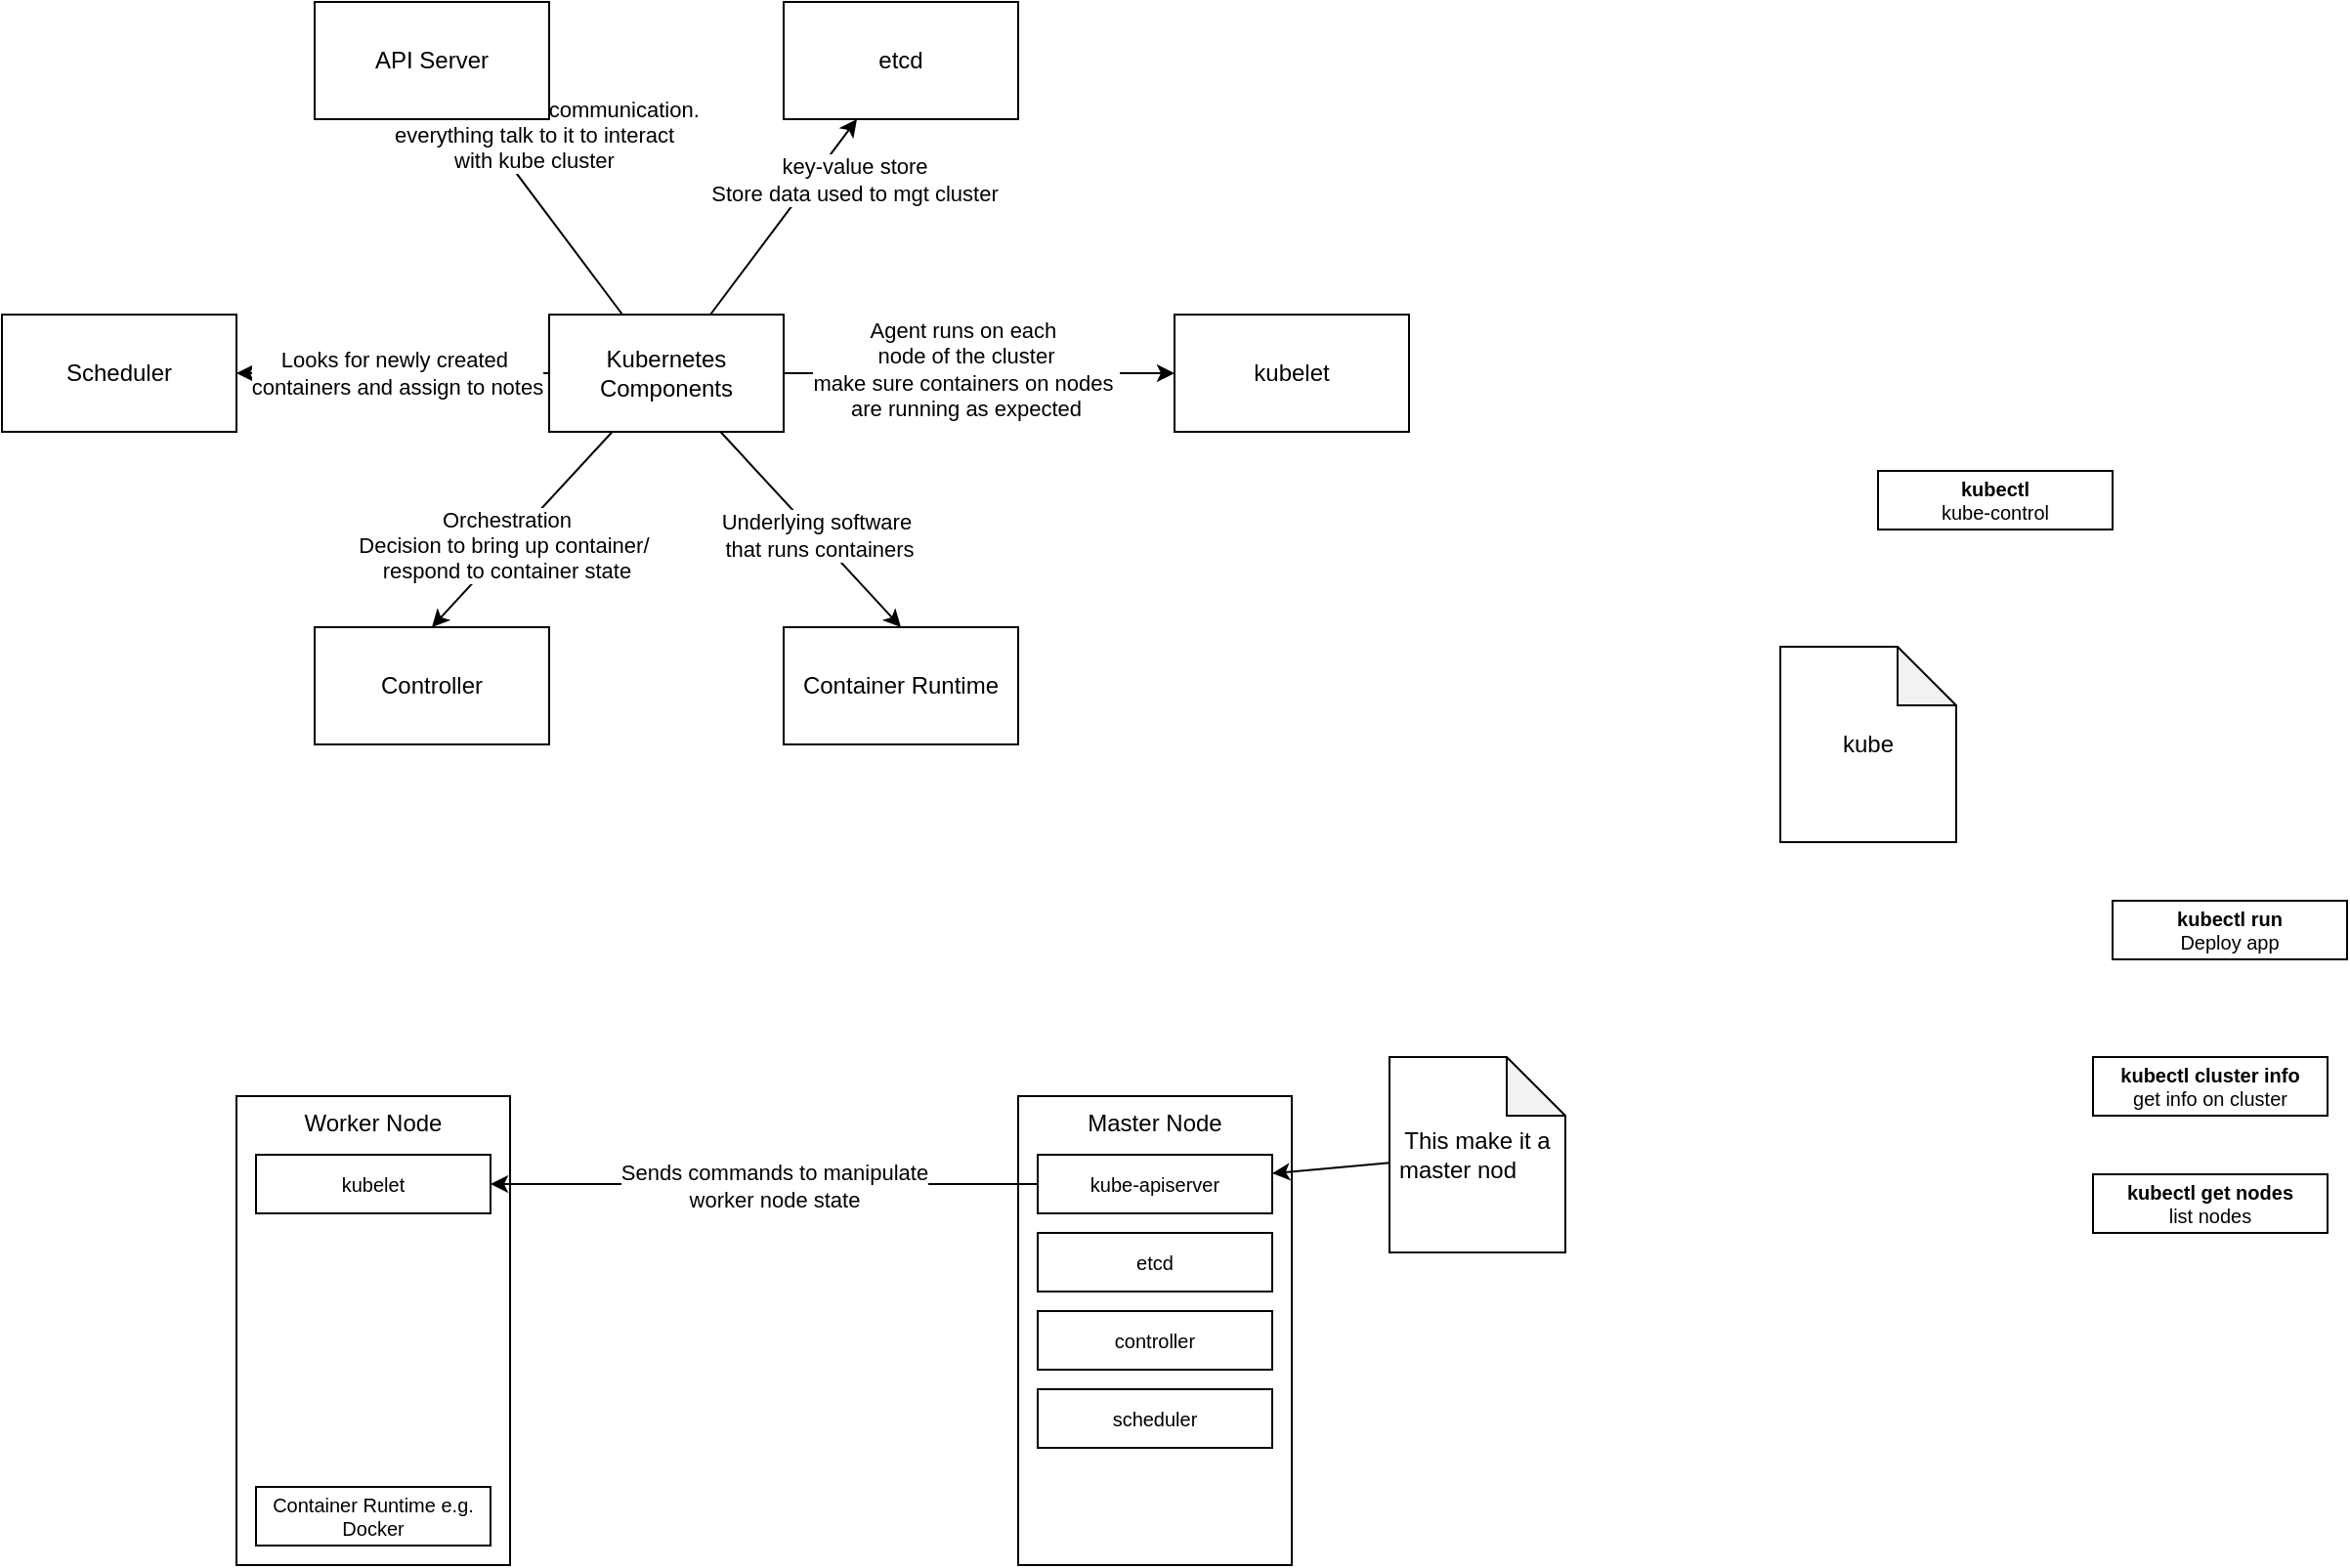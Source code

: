<mxfile version="24.2.7" type="github">
  <diagram name="Page-1" id="zy53SV4MM4HQcxOWOFIB">
    <mxGraphModel dx="696" dy="1093" grid="1" gridSize="10" guides="1" tooltips="1" connect="1" arrows="1" fold="1" page="1" pageScale="1" pageWidth="827" pageHeight="1169" math="0" shadow="0">
      <root>
        <mxCell id="0" />
        <mxCell id="1" parent="0" />
        <mxCell id="Fg91I0AFiqTMSci7lzFo-8" style="edgeStyle=none;rounded=0;orthogonalLoop=1;jettySize=auto;html=1;" edge="1" parent="1" source="Fg91I0AFiqTMSci7lzFo-1" target="Fg91I0AFiqTMSci7lzFo-2">
          <mxGeometry relative="1" as="geometry" />
        </mxCell>
        <mxCell id="Fg91I0AFiqTMSci7lzFo-10" value="Frontend for Kube communication.&lt;div&gt;everything talk to it to interact&lt;/div&gt;&lt;div&gt;with kube cluster&lt;/div&gt;" style="edgeLabel;html=1;align=center;verticalAlign=middle;resizable=0;points=[];" vertex="1" connectable="0" parent="Fg91I0AFiqTMSci7lzFo-8">
          <mxGeometry x="0.22" y="-1" relative="1" as="geometry">
            <mxPoint x="-1" y="-30" as="offset" />
          </mxGeometry>
        </mxCell>
        <mxCell id="Fg91I0AFiqTMSci7lzFo-11" style="edgeStyle=none;rounded=0;orthogonalLoop=1;jettySize=auto;html=1;" edge="1" parent="1" source="Fg91I0AFiqTMSci7lzFo-1" target="Fg91I0AFiqTMSci7lzFo-3">
          <mxGeometry relative="1" as="geometry" />
        </mxCell>
        <mxCell id="Fg91I0AFiqTMSci7lzFo-13" value="key-value store&lt;div&gt;Store data used to mgt cluster&lt;/div&gt;" style="edgeLabel;html=1;align=center;verticalAlign=middle;resizable=0;points=[];" vertex="1" connectable="0" parent="Fg91I0AFiqTMSci7lzFo-11">
          <mxGeometry x="-0.168" y="3" relative="1" as="geometry">
            <mxPoint x="44" y="-26" as="offset" />
          </mxGeometry>
        </mxCell>
        <mxCell id="Fg91I0AFiqTMSci7lzFo-12" style="edgeStyle=none;rounded=0;orthogonalLoop=1;jettySize=auto;html=1;" edge="1" parent="1" source="Fg91I0AFiqTMSci7lzFo-1" target="Fg91I0AFiqTMSci7lzFo-4">
          <mxGeometry relative="1" as="geometry" />
        </mxCell>
        <mxCell id="Fg91I0AFiqTMSci7lzFo-21" value="Agent runs on each&amp;nbsp;&lt;div&gt;node of the cluster&lt;/div&gt;&lt;div&gt;make sure containers on nodes&amp;nbsp;&lt;/div&gt;&lt;div&gt;are running as expected&lt;/div&gt;" style="edgeLabel;html=1;align=center;verticalAlign=middle;resizable=0;points=[];" vertex="1" connectable="0" parent="Fg91I0AFiqTMSci7lzFo-12">
          <mxGeometry x="-0.075" y="2" relative="1" as="geometry">
            <mxPoint as="offset" />
          </mxGeometry>
        </mxCell>
        <mxCell id="Fg91I0AFiqTMSci7lzFo-14" style="edgeStyle=none;rounded=0;orthogonalLoop=1;jettySize=auto;html=1;" edge="1" parent="1" source="Fg91I0AFiqTMSci7lzFo-1" target="Fg91I0AFiqTMSci7lzFo-7">
          <mxGeometry relative="1" as="geometry" />
        </mxCell>
        <mxCell id="Fg91I0AFiqTMSci7lzFo-15" value="Looks for newly created&amp;nbsp;&lt;div&gt;containers and assign to notes&lt;/div&gt;" style="edgeLabel;html=1;align=center;verticalAlign=middle;resizable=0;points=[];" vertex="1" connectable="0" parent="Fg91I0AFiqTMSci7lzFo-14">
          <mxGeometry x="-0.023" relative="1" as="geometry">
            <mxPoint as="offset" />
          </mxGeometry>
        </mxCell>
        <mxCell id="Fg91I0AFiqTMSci7lzFo-16" style="edgeStyle=none;rounded=0;orthogonalLoop=1;jettySize=auto;html=1;entryX=0.5;entryY=0;entryDx=0;entryDy=0;" edge="1" parent="1" source="Fg91I0AFiqTMSci7lzFo-1" target="Fg91I0AFiqTMSci7lzFo-6">
          <mxGeometry relative="1" as="geometry" />
        </mxCell>
        <mxCell id="Fg91I0AFiqTMSci7lzFo-17" value="Orchestration&lt;div&gt;Decision to bring up container/&amp;nbsp;&lt;/div&gt;&lt;div&gt;respond to container state&lt;/div&gt;" style="edgeLabel;html=1;align=center;verticalAlign=middle;resizable=0;points=[];" vertex="1" connectable="0" parent="Fg91I0AFiqTMSci7lzFo-16">
          <mxGeometry x="0.16" y="-1" relative="1" as="geometry">
            <mxPoint as="offset" />
          </mxGeometry>
        </mxCell>
        <mxCell id="Fg91I0AFiqTMSci7lzFo-18" style="edgeStyle=none;rounded=0;orthogonalLoop=1;jettySize=auto;html=1;entryX=0.5;entryY=0;entryDx=0;entryDy=0;" edge="1" parent="1" source="Fg91I0AFiqTMSci7lzFo-1" target="Fg91I0AFiqTMSci7lzFo-5">
          <mxGeometry relative="1" as="geometry" />
        </mxCell>
        <mxCell id="Fg91I0AFiqTMSci7lzFo-19" value="Underlying software&amp;nbsp;&lt;div&gt;that runs containers&lt;/div&gt;" style="edgeLabel;html=1;align=center;verticalAlign=middle;resizable=0;points=[];" vertex="1" connectable="0" parent="Fg91I0AFiqTMSci7lzFo-18">
          <mxGeometry x="0.063" y="1" relative="1" as="geometry">
            <mxPoint as="offset" />
          </mxGeometry>
        </mxCell>
        <mxCell id="Fg91I0AFiqTMSci7lzFo-1" value="Kubernetes&lt;div&gt;Components&lt;/div&gt;" style="rounded=0;whiteSpace=wrap;html=1;" vertex="1" parent="1">
          <mxGeometry x="320" y="520" width="120" height="60" as="geometry" />
        </mxCell>
        <mxCell id="Fg91I0AFiqTMSci7lzFo-2" value="API Server" style="rounded=0;whiteSpace=wrap;html=1;" vertex="1" parent="1">
          <mxGeometry x="200" y="360" width="120" height="60" as="geometry" />
        </mxCell>
        <mxCell id="Fg91I0AFiqTMSci7lzFo-3" value="etcd" style="rounded=0;whiteSpace=wrap;html=1;" vertex="1" parent="1">
          <mxGeometry x="440" y="360" width="120" height="60" as="geometry" />
        </mxCell>
        <mxCell id="Fg91I0AFiqTMSci7lzFo-4" value="kubelet" style="rounded=0;whiteSpace=wrap;html=1;" vertex="1" parent="1">
          <mxGeometry x="640" y="520" width="120" height="60" as="geometry" />
        </mxCell>
        <mxCell id="Fg91I0AFiqTMSci7lzFo-5" value="Container Runtime" style="rounded=0;whiteSpace=wrap;html=1;" vertex="1" parent="1">
          <mxGeometry x="440" y="680" width="120" height="60" as="geometry" />
        </mxCell>
        <mxCell id="Fg91I0AFiqTMSci7lzFo-6" value="Controller" style="rounded=0;whiteSpace=wrap;html=1;" vertex="1" parent="1">
          <mxGeometry x="200" y="680" width="120" height="60" as="geometry" />
        </mxCell>
        <mxCell id="Fg91I0AFiqTMSci7lzFo-7" value="Scheduler" style="rounded=0;whiteSpace=wrap;html=1;" vertex="1" parent="1">
          <mxGeometry x="40" y="520" width="120" height="60" as="geometry" />
        </mxCell>
        <mxCell id="Fg91I0AFiqTMSci7lzFo-22" value="Worker Node" style="rounded=0;whiteSpace=wrap;html=1;verticalAlign=top;" vertex="1" parent="1">
          <mxGeometry x="160" y="920" width="140" height="240" as="geometry" />
        </mxCell>
        <mxCell id="Fg91I0AFiqTMSci7lzFo-24" value="Container Runtime e.g. Docker" style="rounded=0;whiteSpace=wrap;html=1;fontSize=10;" vertex="1" parent="1">
          <mxGeometry x="170" y="1120" width="120" height="30" as="geometry" />
        </mxCell>
        <mxCell id="Fg91I0AFiqTMSci7lzFo-26" value="Master Node" style="rounded=0;whiteSpace=wrap;html=1;verticalAlign=top;" vertex="1" parent="1">
          <mxGeometry x="560" y="920" width="140" height="240" as="geometry" />
        </mxCell>
        <mxCell id="Fg91I0AFiqTMSci7lzFo-31" value="" style="edgeStyle=none;rounded=0;orthogonalLoop=1;jettySize=auto;html=1;" edge="1" parent="1" source="Fg91I0AFiqTMSci7lzFo-27" target="Fg91I0AFiqTMSci7lzFo-30">
          <mxGeometry relative="1" as="geometry" />
        </mxCell>
        <mxCell id="Fg91I0AFiqTMSci7lzFo-32" value="Sends commands to manipulate&lt;div&gt;worker node state&lt;/div&gt;" style="edgeLabel;html=1;align=center;verticalAlign=middle;resizable=0;points=[];" vertex="1" connectable="0" parent="Fg91I0AFiqTMSci7lzFo-31">
          <mxGeometry x="-0.035" y="1" relative="1" as="geometry">
            <mxPoint as="offset" />
          </mxGeometry>
        </mxCell>
        <mxCell id="Fg91I0AFiqTMSci7lzFo-27" value="kube-apiserver" style="rounded=0;whiteSpace=wrap;html=1;fontSize=10;" vertex="1" parent="1">
          <mxGeometry x="570" y="950" width="120" height="30" as="geometry" />
        </mxCell>
        <mxCell id="Fg91I0AFiqTMSci7lzFo-29" value="" style="edgeStyle=none;rounded=0;orthogonalLoop=1;jettySize=auto;html=1;" edge="1" parent="1" source="Fg91I0AFiqTMSci7lzFo-28" target="Fg91I0AFiqTMSci7lzFo-27">
          <mxGeometry relative="1" as="geometry" />
        </mxCell>
        <mxCell id="Fg91I0AFiqTMSci7lzFo-28" value="This make it a master nod&lt;span style=&quot;white-space: pre;&quot;&gt;&#x9;&lt;/span&gt;" style="shape=note;whiteSpace=wrap;html=1;backgroundOutline=1;darkOpacity=0.05;" vertex="1" parent="1">
          <mxGeometry x="750" y="900" width="90" height="100" as="geometry" />
        </mxCell>
        <mxCell id="Fg91I0AFiqTMSci7lzFo-30" value="kubelet" style="rounded=0;whiteSpace=wrap;html=1;fontSize=10;" vertex="1" parent="1">
          <mxGeometry x="170" y="950" width="120" height="30" as="geometry" />
        </mxCell>
        <mxCell id="Fg91I0AFiqTMSci7lzFo-33" value="etcd" style="rounded=0;whiteSpace=wrap;html=1;fontSize=10;" vertex="1" parent="1">
          <mxGeometry x="570" y="990" width="120" height="30" as="geometry" />
        </mxCell>
        <mxCell id="Fg91I0AFiqTMSci7lzFo-34" value="controller" style="rounded=0;whiteSpace=wrap;html=1;fontSize=10;" vertex="1" parent="1">
          <mxGeometry x="570" y="1030" width="120" height="30" as="geometry" />
        </mxCell>
        <mxCell id="Fg91I0AFiqTMSci7lzFo-35" value="scheduler" style="rounded=0;whiteSpace=wrap;html=1;fontSize=10;" vertex="1" parent="1">
          <mxGeometry x="570" y="1070" width="120" height="30" as="geometry" />
        </mxCell>
        <mxCell id="Fg91I0AFiqTMSci7lzFo-36" value="&lt;b&gt;kubectl&lt;/b&gt;&lt;div&gt;kube-control&lt;/div&gt;" style="rounded=0;whiteSpace=wrap;html=1;fontSize=10;" vertex="1" parent="1">
          <mxGeometry x="1000" y="600" width="120" height="30" as="geometry" />
        </mxCell>
        <mxCell id="Fg91I0AFiqTMSci7lzFo-37" value="kube" style="shape=note;whiteSpace=wrap;html=1;backgroundOutline=1;darkOpacity=0.05;" vertex="1" parent="1">
          <mxGeometry x="950" y="690" width="90" height="100" as="geometry" />
        </mxCell>
        <mxCell id="Fg91I0AFiqTMSci7lzFo-38" value="&lt;b&gt;kubectl run&lt;/b&gt;&lt;div&gt;Deploy app&lt;/div&gt;" style="rounded=0;whiteSpace=wrap;html=1;fontSize=10;" vertex="1" parent="1">
          <mxGeometry x="1120" y="820" width="120" height="30" as="geometry" />
        </mxCell>
        <mxCell id="Fg91I0AFiqTMSci7lzFo-39" value="&lt;b&gt;kubectl cluster info&lt;/b&gt;&lt;div&gt;get info on cluster&lt;/div&gt;" style="rounded=0;whiteSpace=wrap;html=1;fontSize=10;" vertex="1" parent="1">
          <mxGeometry x="1110" y="900" width="120" height="30" as="geometry" />
        </mxCell>
        <mxCell id="Fg91I0AFiqTMSci7lzFo-40" value="&lt;b&gt;kubectl get nodes&lt;/b&gt;&lt;div&gt;list nodes&lt;/div&gt;" style="rounded=0;whiteSpace=wrap;html=1;fontSize=10;" vertex="1" parent="1">
          <mxGeometry x="1110" y="960" width="120" height="30" as="geometry" />
        </mxCell>
      </root>
    </mxGraphModel>
  </diagram>
</mxfile>
